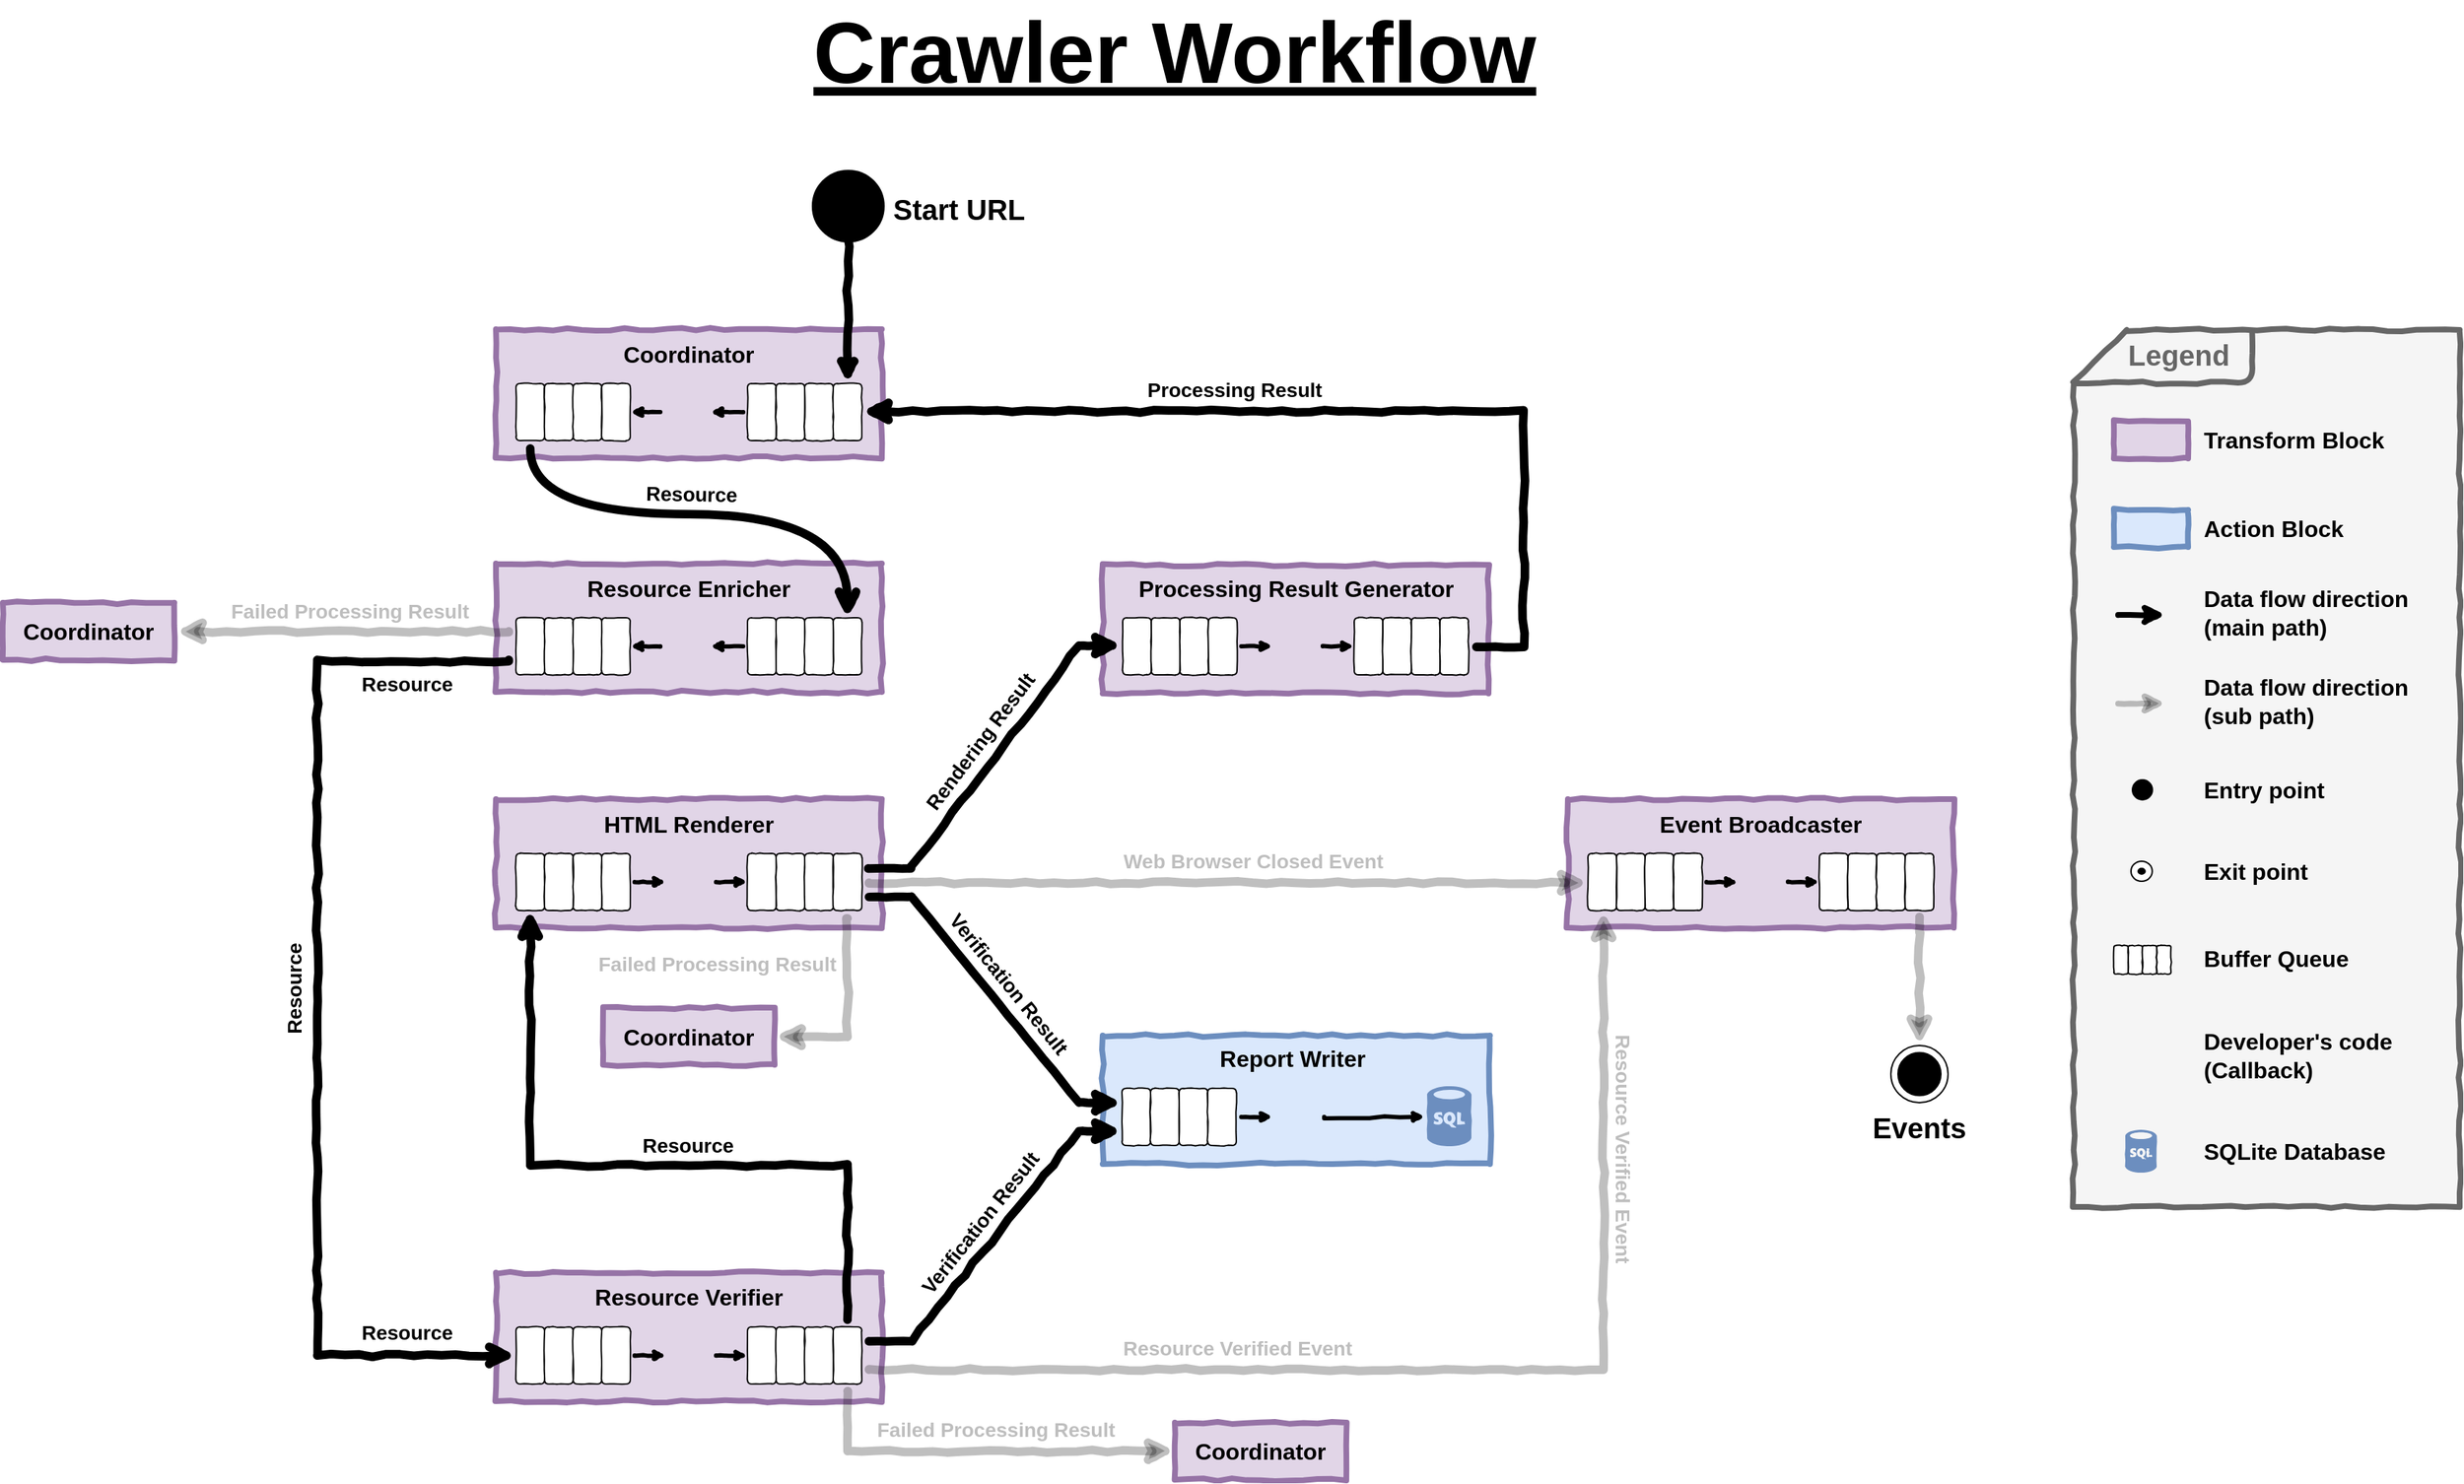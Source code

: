 <mxfile version="12.0.2" type="device" pages="1"><diagram id="Ns4UYknpDfZJ2mUvLiqE" name="Page-1"><mxGraphModel dx="1283" dy="501" grid="1" gridSize="10" guides="1" tooltips="1" connect="1" arrows="1" fold="1" page="1" pageScale="1" pageWidth="1100" pageHeight="850" math="0" shadow="0"><root><mxCell id="0"/><mxCell id="1" style="" parent="0"/><mxCell id="9avYgPtjMXy1Bh7RMNBt-29" value="" style="group" parent="1" vertex="1" connectable="0"><mxGeometry x="1049.5" y="428.5" width="270" height="90" as="geometry"/></mxCell><mxCell id="9avYgPtjMXy1Bh7RMNBt-30" value="" style="rounded=0;whiteSpace=wrap;html=1;comic=1;strokeWidth=4;fillColor=#e1d5e7;strokeColor=#9673a6;" parent="9avYgPtjMXy1Bh7RMNBt-29" vertex="1"><mxGeometry y="1" width="270" height="90" as="geometry"/></mxCell><mxCell id="9avYgPtjMXy1Bh7RMNBt-31" value="" style="shape=image;html=1;verticalAlign=middle;verticalLabelPosition=bottom;imageAspect=0;aspect=fixed;image=https://cdn3.iconfinder.com/data/icons/simple-files-1/128/Update-128.png;comic=1;strokeWidth=4;fontColor=#000000;rounded=0;strokeColor=#9673a6;fillColor=#e1d5e7;" parent="9avYgPtjMXy1Bh7RMNBt-29" vertex="1"><mxGeometry x="112.5" y="35.5" width="45" height="45" as="geometry"/></mxCell><mxCell id="9avYgPtjMXy1Bh7RMNBt-32" value="" style="group" parent="9avYgPtjMXy1Bh7RMNBt-29" vertex="1" connectable="0"><mxGeometry x="14" y="38" width="80" height="40" as="geometry"/></mxCell><mxCell id="9avYgPtjMXy1Bh7RMNBt-33" value="" style="rounded=1;whiteSpace=wrap;html=1;comic=1;strokeWidth=1;" parent="9avYgPtjMXy1Bh7RMNBt-32" vertex="1"><mxGeometry width="20" height="40" as="geometry"/></mxCell><mxCell id="9avYgPtjMXy1Bh7RMNBt-34" value="" style="rounded=1;whiteSpace=wrap;html=1;comic=1;strokeWidth=1;" parent="9avYgPtjMXy1Bh7RMNBt-32" vertex="1"><mxGeometry x="20" width="20" height="40" as="geometry"/></mxCell><mxCell id="9avYgPtjMXy1Bh7RMNBt-35" value="" style="rounded=1;whiteSpace=wrap;html=1;comic=1;strokeWidth=1;" parent="9avYgPtjMXy1Bh7RMNBt-32" vertex="1"><mxGeometry x="40" width="20" height="40" as="geometry"/></mxCell><mxCell id="9avYgPtjMXy1Bh7RMNBt-36" value="" style="rounded=1;whiteSpace=wrap;html=1;comic=1;strokeWidth=1;" parent="9avYgPtjMXy1Bh7RMNBt-32" vertex="1"><mxGeometry x="60" width="20" height="40" as="geometry"/></mxCell><mxCell id="9avYgPtjMXy1Bh7RMNBt-37" value="" style="group" parent="9avYgPtjMXy1Bh7RMNBt-29" vertex="1" connectable="0"><mxGeometry x="176" y="38" width="80" height="40" as="geometry"/></mxCell><mxCell id="9avYgPtjMXy1Bh7RMNBt-38" value="" style="rounded=1;whiteSpace=wrap;html=1;comic=1;strokeWidth=1;" parent="9avYgPtjMXy1Bh7RMNBt-37" vertex="1"><mxGeometry width="20" height="40" as="geometry"/></mxCell><mxCell id="9avYgPtjMXy1Bh7RMNBt-39" value="" style="rounded=1;whiteSpace=wrap;html=1;comic=1;strokeWidth=1;" parent="9avYgPtjMXy1Bh7RMNBt-37" vertex="1"><mxGeometry x="20" width="20" height="40" as="geometry"/></mxCell><mxCell id="9avYgPtjMXy1Bh7RMNBt-40" value="" style="rounded=1;whiteSpace=wrap;html=1;comic=1;strokeWidth=1;" parent="9avYgPtjMXy1Bh7RMNBt-37" vertex="1"><mxGeometry x="40" width="20" height="40" as="geometry"/></mxCell><mxCell id="9avYgPtjMXy1Bh7RMNBt-41" value="" style="rounded=1;whiteSpace=wrap;html=1;comic=1;strokeWidth=1;" parent="9avYgPtjMXy1Bh7RMNBt-37" vertex="1"><mxGeometry x="60" width="20" height="40" as="geometry"/></mxCell><mxCell id="9avYgPtjMXy1Bh7RMNBt-42" style="rounded=0;orthogonalLoop=1;jettySize=auto;html=1;fontColor=#000000;endArrow=classic;endFill=1;strokeWidth=3;startSize=6;endSize=2;entryX=0.167;entryY=0.5;entryDx=0;entryDy=0;entryPerimeter=0;comic=1;" parent="9avYgPtjMXy1Bh7RMNBt-29" edge="1"><mxGeometry relative="1" as="geometry"><mxPoint x="97" y="58" as="sourcePoint"/><mxPoint x="119" y="58" as="targetPoint"/></mxGeometry></mxCell><mxCell id="9avYgPtjMXy1Bh7RMNBt-43" value="Processing Result Generator" style="text;html=1;strokeColor=none;fillColor=none;align=center;verticalAlign=middle;whiteSpace=wrap;rounded=0;comic=1;fontColor=#000000;fontStyle=1;fontSize=16;" parent="9avYgPtjMXy1Bh7RMNBt-29" vertex="1"><mxGeometry x="20" y="7" width="230" height="20" as="geometry"/></mxCell><mxCell id="9avYgPtjMXy1Bh7RMNBt-44" style="rounded=0;orthogonalLoop=1;jettySize=auto;html=1;fontColor=#000000;endArrow=classic;endFill=1;strokeWidth=3;startSize=6;endSize=2;entryX=0.167;entryY=0.5;entryDx=0;entryDy=0;entryPerimeter=0;comic=1;" parent="9avYgPtjMXy1Bh7RMNBt-29" edge="1"><mxGeometry relative="1" as="geometry"><mxPoint x="154" y="58" as="sourcePoint"/><mxPoint x="176" y="58" as="targetPoint"/></mxGeometry></mxCell><mxCell id="9avYgPtjMXy1Bh7RMNBt-45" value="" style="group" parent="1" vertex="1" connectable="0"><mxGeometry x="625" y="593.5" width="270" height="90" as="geometry"/></mxCell><mxCell id="9avYgPtjMXy1Bh7RMNBt-46" value="" style="rounded=0;whiteSpace=wrap;html=1;comic=1;strokeWidth=4;fillColor=#e1d5e7;strokeColor=#9673a6;" parent="9avYgPtjMXy1Bh7RMNBt-45" vertex="1"><mxGeometry width="270" height="90" as="geometry"/></mxCell><mxCell id="9avYgPtjMXy1Bh7RMNBt-47" value="" style="shape=image;html=1;verticalAlign=middle;verticalLabelPosition=bottom;imageAspect=0;aspect=fixed;image=https://cdn3.iconfinder.com/data/icons/simple-files-1/128/Update-128.png;comic=1;strokeWidth=4;fontColor=#000000;rounded=0;strokeColor=#9673a6;fillColor=#e1d5e7;" parent="9avYgPtjMXy1Bh7RMNBt-45" vertex="1"><mxGeometry x="112.5" y="35.5" width="45" height="45" as="geometry"/></mxCell><mxCell id="9avYgPtjMXy1Bh7RMNBt-48" value="" style="group" parent="9avYgPtjMXy1Bh7RMNBt-45" vertex="1" connectable="0"><mxGeometry x="14" y="38" width="80" height="40" as="geometry"/></mxCell><mxCell id="9avYgPtjMXy1Bh7RMNBt-49" value="" style="rounded=1;whiteSpace=wrap;html=1;comic=1;strokeWidth=1;" parent="9avYgPtjMXy1Bh7RMNBt-48" vertex="1"><mxGeometry width="20" height="40" as="geometry"/></mxCell><mxCell id="9avYgPtjMXy1Bh7RMNBt-50" value="" style="rounded=1;whiteSpace=wrap;html=1;comic=1;strokeWidth=1;" parent="9avYgPtjMXy1Bh7RMNBt-48" vertex="1"><mxGeometry x="20" width="20" height="40" as="geometry"/></mxCell><mxCell id="9avYgPtjMXy1Bh7RMNBt-51" value="" style="rounded=1;whiteSpace=wrap;html=1;comic=1;strokeWidth=1;" parent="9avYgPtjMXy1Bh7RMNBt-48" vertex="1"><mxGeometry x="40" width="20" height="40" as="geometry"/></mxCell><mxCell id="9avYgPtjMXy1Bh7RMNBt-52" value="" style="rounded=1;whiteSpace=wrap;html=1;comic=1;strokeWidth=1;" parent="9avYgPtjMXy1Bh7RMNBt-48" vertex="1"><mxGeometry x="60" width="20" height="40" as="geometry"/></mxCell><mxCell id="9avYgPtjMXy1Bh7RMNBt-53" value="" style="group" parent="9avYgPtjMXy1Bh7RMNBt-45" vertex="1" connectable="0"><mxGeometry x="176" y="38" width="80" height="40" as="geometry"/></mxCell><mxCell id="9avYgPtjMXy1Bh7RMNBt-54" value="" style="rounded=1;whiteSpace=wrap;html=1;comic=1;strokeWidth=1;" parent="9avYgPtjMXy1Bh7RMNBt-53" vertex="1"><mxGeometry width="20" height="40" as="geometry"/></mxCell><mxCell id="9avYgPtjMXy1Bh7RMNBt-55" value="" style="rounded=1;whiteSpace=wrap;html=1;comic=1;strokeWidth=1;" parent="9avYgPtjMXy1Bh7RMNBt-53" vertex="1"><mxGeometry x="20" width="20" height="40" as="geometry"/></mxCell><mxCell id="9avYgPtjMXy1Bh7RMNBt-56" value="" style="rounded=1;whiteSpace=wrap;html=1;comic=1;strokeWidth=1;" parent="9avYgPtjMXy1Bh7RMNBt-53" vertex="1"><mxGeometry x="40" width="20" height="40" as="geometry"/></mxCell><mxCell id="9avYgPtjMXy1Bh7RMNBt-57" value="" style="rounded=1;whiteSpace=wrap;html=1;comic=1;strokeWidth=1;" parent="9avYgPtjMXy1Bh7RMNBt-53" vertex="1"><mxGeometry x="60" width="20" height="40" as="geometry"/></mxCell><mxCell id="9avYgPtjMXy1Bh7RMNBt-58" style="rounded=0;orthogonalLoop=1;jettySize=auto;html=1;fontColor=#000000;endArrow=classic;endFill=1;strokeWidth=3;startSize=6;endSize=2;entryX=0.167;entryY=0.5;entryDx=0;entryDy=0;entryPerimeter=0;comic=1;" parent="9avYgPtjMXy1Bh7RMNBt-45" edge="1"><mxGeometry relative="1" as="geometry"><mxPoint x="97" y="58" as="sourcePoint"/><mxPoint x="119" y="58" as="targetPoint"/></mxGeometry></mxCell><mxCell id="9avYgPtjMXy1Bh7RMNBt-59" value="HTML Renderer" style="text;html=1;strokeColor=none;fillColor=none;align=center;verticalAlign=middle;whiteSpace=wrap;rounded=0;comic=1;fontColor=#000000;fontStyle=1;fontSize=16;" parent="9avYgPtjMXy1Bh7RMNBt-45" vertex="1"><mxGeometry x="20" y="7" width="230" height="20" as="geometry"/></mxCell><mxCell id="9avYgPtjMXy1Bh7RMNBt-60" style="rounded=0;orthogonalLoop=1;jettySize=auto;html=1;fontColor=#000000;endArrow=classic;endFill=1;strokeWidth=3;startSize=6;endSize=2;entryX=0.167;entryY=0.5;entryDx=0;entryDy=0;entryPerimeter=0;comic=1;" parent="9avYgPtjMXy1Bh7RMNBt-45" edge="1"><mxGeometry relative="1" as="geometry"><mxPoint x="154" y="58" as="sourcePoint"/><mxPoint x="176" y="58" as="targetPoint"/></mxGeometry></mxCell><mxCell id="9avYgPtjMXy1Bh7RMNBt-97" value="" style="group" parent="1" vertex="1" connectable="0"><mxGeometry x="625" y="264.5" width="270" height="90" as="geometry"/></mxCell><mxCell id="9avYgPtjMXy1Bh7RMNBt-98" value="" style="rounded=0;whiteSpace=wrap;html=1;comic=1;strokeWidth=4;fillColor=#e1d5e7;strokeColor=#9673a6;" parent="9avYgPtjMXy1Bh7RMNBt-97" vertex="1"><mxGeometry width="270" height="90" as="geometry"/></mxCell><mxCell id="9avYgPtjMXy1Bh7RMNBt-99" value="" style="shape=image;html=1;verticalAlign=middle;verticalLabelPosition=bottom;imageAspect=0;aspect=fixed;image=https://cdn3.iconfinder.com/data/icons/simple-files-1/128/Update-128.png;comic=1;strokeWidth=4;fontColor=#000000;rounded=0;strokeColor=#9673a6;fillColor=#e1d5e7;" parent="9avYgPtjMXy1Bh7RMNBt-97" vertex="1"><mxGeometry x="112.5" y="35.5" width="45" height="45" as="geometry"/></mxCell><mxCell id="9avYgPtjMXy1Bh7RMNBt-100" value="" style="group" parent="9avYgPtjMXy1Bh7RMNBt-97" vertex="1" connectable="0"><mxGeometry x="14" y="38" width="80" height="40" as="geometry"/></mxCell><mxCell id="9avYgPtjMXy1Bh7RMNBt-101" value="" style="rounded=1;whiteSpace=wrap;html=1;comic=1;strokeWidth=1;" parent="9avYgPtjMXy1Bh7RMNBt-100" vertex="1"><mxGeometry width="20" height="40" as="geometry"/></mxCell><mxCell id="9avYgPtjMXy1Bh7RMNBt-102" value="" style="rounded=1;whiteSpace=wrap;html=1;comic=1;strokeWidth=1;" parent="9avYgPtjMXy1Bh7RMNBt-100" vertex="1"><mxGeometry x="20" width="20" height="40" as="geometry"/></mxCell><mxCell id="9avYgPtjMXy1Bh7RMNBt-103" value="" style="rounded=1;whiteSpace=wrap;html=1;comic=1;strokeWidth=1;" parent="9avYgPtjMXy1Bh7RMNBt-100" vertex="1"><mxGeometry x="40" width="20" height="40" as="geometry"/></mxCell><mxCell id="9avYgPtjMXy1Bh7RMNBt-104" value="" style="rounded=1;whiteSpace=wrap;html=1;comic=1;strokeWidth=1;" parent="9avYgPtjMXy1Bh7RMNBt-100" vertex="1"><mxGeometry x="60" width="20" height="40" as="geometry"/></mxCell><mxCell id="9avYgPtjMXy1Bh7RMNBt-105" value="" style="group" parent="9avYgPtjMXy1Bh7RMNBt-97" vertex="1" connectable="0"><mxGeometry x="176" y="38" width="80" height="40" as="geometry"/></mxCell><mxCell id="9avYgPtjMXy1Bh7RMNBt-106" value="" style="rounded=1;whiteSpace=wrap;html=1;comic=1;strokeWidth=1;" parent="9avYgPtjMXy1Bh7RMNBt-105" vertex="1"><mxGeometry width="20" height="40" as="geometry"/></mxCell><mxCell id="9avYgPtjMXy1Bh7RMNBt-107" value="" style="rounded=1;whiteSpace=wrap;html=1;comic=1;strokeWidth=1;" parent="9avYgPtjMXy1Bh7RMNBt-105" vertex="1"><mxGeometry x="20" width="20" height="40" as="geometry"/></mxCell><mxCell id="9avYgPtjMXy1Bh7RMNBt-108" value="" style="rounded=1;whiteSpace=wrap;html=1;comic=1;strokeWidth=1;" parent="9avYgPtjMXy1Bh7RMNBt-105" vertex="1"><mxGeometry x="40" width="20" height="40" as="geometry"/></mxCell><mxCell id="9avYgPtjMXy1Bh7RMNBt-109" value="" style="rounded=1;whiteSpace=wrap;html=1;comic=1;strokeWidth=1;" parent="9avYgPtjMXy1Bh7RMNBt-105" vertex="1"><mxGeometry x="60" width="20" height="40" as="geometry"/></mxCell><mxCell id="9avYgPtjMXy1Bh7RMNBt-110" style="rounded=0;orthogonalLoop=1;jettySize=auto;html=1;fontColor=#000000;endArrow=classic;endFill=1;strokeWidth=3;startSize=6;endSize=2;entryX=0.167;entryY=0.5;entryDx=0;entryDy=0;entryPerimeter=0;comic=1;" parent="9avYgPtjMXy1Bh7RMNBt-97" edge="1"><mxGeometry relative="1" as="geometry"><mxPoint x="115" y="58" as="sourcePoint"/><mxPoint x="94" y="58" as="targetPoint"/></mxGeometry></mxCell><mxCell id="9avYgPtjMXy1Bh7RMNBt-111" value="Coordinator" style="text;html=1;strokeColor=none;fillColor=none;align=center;verticalAlign=middle;whiteSpace=wrap;rounded=0;comic=1;fontColor=#000000;fontStyle=1;fontSize=16;" parent="9avYgPtjMXy1Bh7RMNBt-97" vertex="1"><mxGeometry x="20" y="7" width="230" height="20" as="geometry"/></mxCell><mxCell id="9avYgPtjMXy1Bh7RMNBt-112" style="rounded=0;orthogonalLoop=1;jettySize=auto;html=1;fontColor=#000000;endArrow=classic;endFill=1;strokeWidth=3;startSize=6;endSize=2;entryX=0.167;entryY=0.5;entryDx=0;entryDy=0;entryPerimeter=0;comic=1;" parent="9avYgPtjMXy1Bh7RMNBt-97" edge="1"><mxGeometry relative="1" as="geometry"><mxPoint x="173" y="58" as="sourcePoint"/><mxPoint x="150" y="58" as="targetPoint"/></mxGeometry></mxCell><mxCell id="9avYgPtjMXy1Bh7RMNBt-94" style="edgeStyle=orthogonalEdgeStyle;rounded=0;comic=1;orthogonalLoop=1;jettySize=auto;html=1;startSize=6;endArrow=classic;endFill=1;endSize=6;strokeWidth=6;fontSize=16;fontColor=#000000;" parent="1" edge="1"><mxGeometry relative="1" as="geometry"><mxPoint x="1311" y="487" as="sourcePoint"/><mxPoint x="881" y="322" as="targetPoint"/><Array as="points"><mxPoint x="1311" y="487"/><mxPoint x="1344" y="487"/><mxPoint x="1344" y="322"/></Array></mxGeometry></mxCell><mxCell id="9avYgPtjMXy1Bh7RMNBt-63" style="edgeStyle=none;rounded=0;orthogonalLoop=1;jettySize=auto;html=1;startSize=6;endArrow=classic;endFill=1;endSize=3;strokeWidth=6;fontSize=16;fontColor=#000000;comic=1;entryX=0.5;entryY=0;entryDx=0;entryDy=0;" parent="1" target="9avYgPtjMXy1Bh7RMNBt-109" edge="1"><mxGeometry relative="1" as="geometry"><mxPoint x="828.5" y="344.5" as="targetPoint"/><mxPoint x="871.423" y="165.333" as="sourcePoint"/></mxGeometry></mxCell><mxCell id="n-enPzPlbxBkpRWNe7Hg-3" value="Crawler Workflow" style="text;html=1;strokeColor=none;fillColor=none;align=center;verticalAlign=middle;whiteSpace=wrap;rounded=0;fontSize=60;fontStyle=5;" parent="1" vertex="1"><mxGeometry x="585" y="40.5" width="1030" height="60" as="geometry"/></mxCell><mxCell id="9WLK_AZhSdctMQfgkLTK-63" value="" style="group" parent="1" vertex="1" connectable="0"><mxGeometry x="1375" y="593.5" width="270" height="90" as="geometry"/></mxCell><mxCell id="9WLK_AZhSdctMQfgkLTK-64" value="" style="rounded=0;whiteSpace=wrap;html=1;comic=1;strokeWidth=4;fillColor=#e1d5e7;strokeColor=#9673a6;" parent="9WLK_AZhSdctMQfgkLTK-63" vertex="1"><mxGeometry width="270" height="90" as="geometry"/></mxCell><mxCell id="9WLK_AZhSdctMQfgkLTK-65" value="" style="shape=image;html=1;verticalAlign=middle;verticalLabelPosition=bottom;imageAspect=0;aspect=fixed;image=https://cdn3.iconfinder.com/data/icons/simple-files-1/128/Update-128.png;comic=1;strokeWidth=4;fontColor=#000000;rounded=0;strokeColor=#9673a6;fillColor=#e1d5e7;" parent="9WLK_AZhSdctMQfgkLTK-63" vertex="1"><mxGeometry x="112.5" y="35.5" width="45" height="45" as="geometry"/></mxCell><mxCell id="9WLK_AZhSdctMQfgkLTK-66" value="" style="group" parent="9WLK_AZhSdctMQfgkLTK-63" vertex="1" connectable="0"><mxGeometry x="14" y="38" width="80" height="40" as="geometry"/></mxCell><mxCell id="9WLK_AZhSdctMQfgkLTK-67" value="" style="rounded=1;whiteSpace=wrap;html=1;comic=1;strokeWidth=1;" parent="9WLK_AZhSdctMQfgkLTK-66" vertex="1"><mxGeometry width="20" height="40" as="geometry"/></mxCell><mxCell id="9WLK_AZhSdctMQfgkLTK-68" value="" style="rounded=1;whiteSpace=wrap;html=1;comic=1;strokeWidth=1;" parent="9WLK_AZhSdctMQfgkLTK-66" vertex="1"><mxGeometry x="20" width="20" height="40" as="geometry"/></mxCell><mxCell id="9WLK_AZhSdctMQfgkLTK-69" value="" style="rounded=1;whiteSpace=wrap;html=1;comic=1;strokeWidth=1;" parent="9WLK_AZhSdctMQfgkLTK-66" vertex="1"><mxGeometry x="40" width="20" height="40" as="geometry"/></mxCell><mxCell id="9WLK_AZhSdctMQfgkLTK-70" value="" style="rounded=1;whiteSpace=wrap;html=1;comic=1;strokeWidth=1;" parent="9WLK_AZhSdctMQfgkLTK-66" vertex="1"><mxGeometry x="60" width="20" height="40" as="geometry"/></mxCell><mxCell id="9WLK_AZhSdctMQfgkLTK-71" value="" style="group" parent="9WLK_AZhSdctMQfgkLTK-63" vertex="1" connectable="0"><mxGeometry x="176" y="38" width="80" height="40" as="geometry"/></mxCell><mxCell id="9WLK_AZhSdctMQfgkLTK-72" value="" style="rounded=1;whiteSpace=wrap;html=1;comic=1;strokeWidth=1;" parent="9WLK_AZhSdctMQfgkLTK-71" vertex="1"><mxGeometry width="20" height="40" as="geometry"/></mxCell><mxCell id="9WLK_AZhSdctMQfgkLTK-73" value="" style="rounded=1;whiteSpace=wrap;html=1;comic=1;strokeWidth=1;" parent="9WLK_AZhSdctMQfgkLTK-71" vertex="1"><mxGeometry x="20" width="20" height="40" as="geometry"/></mxCell><mxCell id="9WLK_AZhSdctMQfgkLTK-74" value="" style="rounded=1;whiteSpace=wrap;html=1;comic=1;strokeWidth=1;" parent="9WLK_AZhSdctMQfgkLTK-71" vertex="1"><mxGeometry x="40" width="20" height="40" as="geometry"/></mxCell><mxCell id="9WLK_AZhSdctMQfgkLTK-75" value="" style="rounded=1;whiteSpace=wrap;html=1;comic=1;strokeWidth=1;" parent="9WLK_AZhSdctMQfgkLTK-71" vertex="1"><mxGeometry x="60" width="20" height="40" as="geometry"/></mxCell><mxCell id="9WLK_AZhSdctMQfgkLTK-76" style="rounded=0;orthogonalLoop=1;jettySize=auto;html=1;fontColor=#000000;endArrow=classic;endFill=1;strokeWidth=3;startSize=6;endSize=2;entryX=0.167;entryY=0.5;entryDx=0;entryDy=0;entryPerimeter=0;comic=1;" parent="9WLK_AZhSdctMQfgkLTK-63" edge="1"><mxGeometry relative="1" as="geometry"><mxPoint x="97" y="58" as="sourcePoint"/><mxPoint x="119" y="58" as="targetPoint"/></mxGeometry></mxCell><mxCell id="9WLK_AZhSdctMQfgkLTK-77" value="Event Broadcaster" style="text;html=1;strokeColor=none;fillColor=none;align=center;verticalAlign=middle;whiteSpace=wrap;rounded=0;comic=1;fontColor=#000000;fontStyle=1;fontSize=16;" parent="9WLK_AZhSdctMQfgkLTK-63" vertex="1"><mxGeometry x="20" y="7" width="230" height="20" as="geometry"/></mxCell><mxCell id="9WLK_AZhSdctMQfgkLTK-78" style="rounded=0;orthogonalLoop=1;jettySize=auto;html=1;fontColor=#000000;endArrow=classic;endFill=1;strokeWidth=3;startSize=6;endSize=2;entryX=0.167;entryY=0.5;entryDx=0;entryDy=0;entryPerimeter=0;comic=1;" parent="9WLK_AZhSdctMQfgkLTK-63" edge="1"><mxGeometry relative="1" as="geometry"><mxPoint x="154" y="58" as="sourcePoint"/><mxPoint x="176" y="58" as="targetPoint"/></mxGeometry></mxCell><mxCell id="9WLK_AZhSdctMQfgkLTK-61" style="rounded=0;orthogonalLoop=1;jettySize=auto;html=1;fontColor=#000000;endArrow=classic;endFill=1;strokeWidth=6;startSize=6;endSize=6;comic=1;fontSize=16;exitX=1;exitY=0.5;exitDx=0;exitDy=0;opacity=25;" parent="1" edge="1"><mxGeometry relative="1" as="geometry"><mxPoint x="886" y="652" as="sourcePoint"/><mxPoint x="1389" y="652" as="targetPoint"/></mxGeometry></mxCell><mxCell id="9WLK_AZhSdctMQfgkLTK-80" style="rounded=0;orthogonalLoop=1;jettySize=auto;html=1;fontColor=#000000;endArrow=classic;endFill=1;strokeWidth=6;startSize=6;endSize=6;comic=1;fontSize=16;exitX=1;exitY=0.5;exitDx=0;exitDy=0;edgeStyle=entityRelationEdgeStyle;entryX=0;entryY=0.5;entryDx=0;entryDy=0;" parent="1" edge="1"><mxGeometry relative="1" as="geometry"><mxPoint x="885.5" y="642" as="sourcePoint"/><mxPoint x="1063" y="486" as="targetPoint"/></mxGeometry></mxCell><mxCell id="9WLK_AZhSdctMQfgkLTK-82" value="" style="group;flipH=1;flipV=1;" parent="1" vertex="1" connectable="0"><mxGeometry x="1049.5" y="759" width="271" height="90" as="geometry"/></mxCell><mxCell id="9WLK_AZhSdctMQfgkLTK-83" value="" style="rounded=0;whiteSpace=wrap;html=1;comic=1;strokeWidth=4;fillColor=#dae8fc;strokeColor=#6c8ebf;" parent="9WLK_AZhSdctMQfgkLTK-82" vertex="1"><mxGeometry width="271" height="90" as="geometry"/></mxCell><mxCell id="9WLK_AZhSdctMQfgkLTK-84" value="" style="shape=image;html=1;verticalAlign=middle;verticalLabelPosition=bottom;imageAspect=0;aspect=fixed;image=https://cdn3.iconfinder.com/data/icons/simple-files-1/128/Update-128.png;comic=1;strokeWidth=4;fontColor=#000000;rounded=0;strokeColor=#9673a6;fillColor=#e1d5e7;" parent="9WLK_AZhSdctMQfgkLTK-82" vertex="1"><mxGeometry x="113" y="34.5" width="45" height="45" as="geometry"/></mxCell><mxCell id="9WLK_AZhSdctMQfgkLTK-90" value="Report Writer" style="text;html=1;strokeColor=none;fillColor=none;align=center;verticalAlign=middle;whiteSpace=wrap;rounded=0;comic=1;fontColor=#000000;fontStyle=1;fontSize=16;" parent="9WLK_AZhSdctMQfgkLTK-82" vertex="1"><mxGeometry x="9" y="6" width="247" height="20" as="geometry"/></mxCell><mxCell id="9WLK_AZhSdctMQfgkLTK-91" style="rounded=0;orthogonalLoop=1;jettySize=auto;html=1;fontColor=#000000;endArrow=classic;endFill=1;strokeWidth=3;startSize=6;endSize=2;entryX=0.167;entryY=0.5;entryDx=0;entryDy=0;entryPerimeter=0;comic=1;" parent="9WLK_AZhSdctMQfgkLTK-82" edge="1"><mxGeometry relative="1" as="geometry"><mxPoint x="97" y="57" as="sourcePoint"/><mxPoint x="119" y="57" as="targetPoint"/></mxGeometry></mxCell><mxCell id="9WLK_AZhSdctMQfgkLTK-93" style="rounded=0;orthogonalLoop=1;jettySize=auto;html=1;fontColor=#000000;endArrow=classic;endFill=1;strokeWidth=3;startSize=6;endSize=2;entryX=0.167;entryY=0.5;entryDx=0;entryDy=0;entryPerimeter=0;comic=1;" parent="9WLK_AZhSdctMQfgkLTK-82" edge="1"><mxGeometry relative="1" as="geometry"><mxPoint x="155" y="57" as="sourcePoint"/><mxPoint x="225.5" y="57" as="targetPoint"/></mxGeometry></mxCell><mxCell id="9WLK_AZhSdctMQfgkLTK-85" value="" style="group" parent="9WLK_AZhSdctMQfgkLTK-82" vertex="1" connectable="0"><mxGeometry x="13.5" y="37" width="80" height="40" as="geometry"/></mxCell><mxCell id="9WLK_AZhSdctMQfgkLTK-86" value="" style="rounded=1;whiteSpace=wrap;html=1;comic=1;strokeWidth=1;" parent="9WLK_AZhSdctMQfgkLTK-85" vertex="1"><mxGeometry width="20" height="40" as="geometry"/></mxCell><mxCell id="9WLK_AZhSdctMQfgkLTK-87" value="" style="rounded=1;whiteSpace=wrap;html=1;comic=1;strokeWidth=1;" parent="9WLK_AZhSdctMQfgkLTK-85" vertex="1"><mxGeometry x="20" width="20" height="40" as="geometry"/></mxCell><mxCell id="9WLK_AZhSdctMQfgkLTK-88" value="" style="rounded=1;whiteSpace=wrap;html=1;comic=1;strokeWidth=1;" parent="9WLK_AZhSdctMQfgkLTK-85" vertex="1"><mxGeometry x="40" width="20" height="40" as="geometry"/></mxCell><mxCell id="9WLK_AZhSdctMQfgkLTK-89" value="" style="rounded=1;whiteSpace=wrap;html=1;comic=1;strokeWidth=1;" parent="9WLK_AZhSdctMQfgkLTK-85" vertex="1"><mxGeometry x="60" width="20" height="40" as="geometry"/></mxCell><mxCell id="9WLK_AZhSdctMQfgkLTK-92" value="" style="verticalLabelPosition=bottom;html=1;verticalAlign=top;align=center;strokeColor=none;fillColor=#6C8EBF;shape=mxgraph.azure.sql_database;comic=1;fontSize=16;fontColor=#000000;gradientColor=none;" parent="9WLK_AZhSdctMQfgkLTK-82" vertex="1"><mxGeometry x="227" y="35.5" width="31" height="42" as="geometry"/></mxCell><mxCell id="9WLK_AZhSdctMQfgkLTK-27" style="rounded=0;orthogonalLoop=1;jettySize=auto;html=1;exitX=0.959;exitY=0.772;exitDx=0;exitDy=0;fontSize=16;strokeWidth=6;endFill=1;endSize=6;startSize=6;comic=1;entryX=0.028;entryY=0.633;entryDx=0;entryDy=0;entryPerimeter=0;exitPerimeter=0;edgeStyle=entityRelationEdgeStyle;shadow=0;" parent="1" edge="1"><mxGeometry relative="1" as="geometry"><mxPoint x="886" y="662" as="sourcePoint"/><mxPoint x="1063" y="806" as="targetPoint"/></mxGeometry></mxCell><mxCell id="9WLK_AZhSdctMQfgkLTK-119" value="" style="group" parent="1" vertex="1" connectable="0"><mxGeometry x="846.5" y="153.333" width="156" height="50" as="geometry"/></mxCell><mxCell id="9avYgPtjMXy1Bh7RMNBt-62" value="" style="shape=ellipse;html=1;fillColor=#000000;fontSize=18;fontColor=#ffffff;comic=1;strokeWidth=1;" parent="9WLK_AZhSdctMQfgkLTK-119" vertex="1"><mxGeometry width="50" height="50" as="geometry"/></mxCell><mxCell id="n-enPzPlbxBkpRWNe7Hg-4" value="&lt;b style=&quot;font-size: 20px;&quot;&gt;Start URL&lt;/b&gt;" style="text;html=1;strokeColor=none;fillColor=none;align=left;verticalAlign=middle;whiteSpace=wrap;rounded=0;fontSize=20;" parent="9WLK_AZhSdctMQfgkLTK-119" vertex="1"><mxGeometry x="54" y="16.667" width="102" height="20" as="geometry"/></mxCell><mxCell id="9WLK_AZhSdctMQfgkLTK-123" value="" style="group" parent="1" vertex="1" connectable="0"><mxGeometry x="625" y="925" width="270" height="90" as="geometry"/></mxCell><mxCell id="9WLK_AZhSdctMQfgkLTK-124" value="" style="rounded=0;whiteSpace=wrap;html=1;comic=1;strokeWidth=4;fillColor=#e1d5e7;strokeColor=#9673a6;" parent="9WLK_AZhSdctMQfgkLTK-123" vertex="1"><mxGeometry width="270" height="90" as="geometry"/></mxCell><mxCell id="9WLK_AZhSdctMQfgkLTK-125" value="" style="shape=image;html=1;verticalAlign=middle;verticalLabelPosition=bottom;imageAspect=0;aspect=fixed;image=https://cdn3.iconfinder.com/data/icons/simple-files-1/128/Update-128.png;comic=1;strokeWidth=4;fontColor=#000000;rounded=0;strokeColor=#9673a6;fillColor=#e1d5e7;" parent="9WLK_AZhSdctMQfgkLTK-123" vertex="1"><mxGeometry x="112.5" y="35.5" width="45" height="45" as="geometry"/></mxCell><mxCell id="9WLK_AZhSdctMQfgkLTK-126" value="" style="group" parent="9WLK_AZhSdctMQfgkLTK-123" vertex="1" connectable="0"><mxGeometry x="14" y="38" width="80" height="40" as="geometry"/></mxCell><mxCell id="9WLK_AZhSdctMQfgkLTK-127" value="" style="rounded=1;whiteSpace=wrap;html=1;comic=1;strokeWidth=1;" parent="9WLK_AZhSdctMQfgkLTK-126" vertex="1"><mxGeometry width="20" height="40" as="geometry"/></mxCell><mxCell id="9WLK_AZhSdctMQfgkLTK-128" value="" style="rounded=1;whiteSpace=wrap;html=1;comic=1;strokeWidth=1;" parent="9WLK_AZhSdctMQfgkLTK-126" vertex="1"><mxGeometry x="20" width="20" height="40" as="geometry"/></mxCell><mxCell id="9WLK_AZhSdctMQfgkLTK-129" value="" style="rounded=1;whiteSpace=wrap;html=1;comic=1;strokeWidth=1;" parent="9WLK_AZhSdctMQfgkLTK-126" vertex="1"><mxGeometry x="40" width="20" height="40" as="geometry"/></mxCell><mxCell id="9WLK_AZhSdctMQfgkLTK-130" value="" style="rounded=1;whiteSpace=wrap;html=1;comic=1;strokeWidth=1;" parent="9WLK_AZhSdctMQfgkLTK-126" vertex="1"><mxGeometry x="60" width="20" height="40" as="geometry"/></mxCell><mxCell id="9WLK_AZhSdctMQfgkLTK-131" value="" style="group" parent="9WLK_AZhSdctMQfgkLTK-123" vertex="1" connectable="0"><mxGeometry x="176" y="38" width="80" height="40" as="geometry"/></mxCell><mxCell id="9WLK_AZhSdctMQfgkLTK-132" value="" style="rounded=1;whiteSpace=wrap;html=1;comic=1;strokeWidth=1;" parent="9WLK_AZhSdctMQfgkLTK-131" vertex="1"><mxGeometry width="20" height="40" as="geometry"/></mxCell><mxCell id="9WLK_AZhSdctMQfgkLTK-133" value="" style="rounded=1;whiteSpace=wrap;html=1;comic=1;strokeWidth=1;" parent="9WLK_AZhSdctMQfgkLTK-131" vertex="1"><mxGeometry x="20" width="20" height="40" as="geometry"/></mxCell><mxCell id="9WLK_AZhSdctMQfgkLTK-134" value="" style="rounded=1;whiteSpace=wrap;html=1;comic=1;strokeWidth=1;" parent="9WLK_AZhSdctMQfgkLTK-131" vertex="1"><mxGeometry x="40" width="20" height="40" as="geometry"/></mxCell><mxCell id="9WLK_AZhSdctMQfgkLTK-135" value="" style="rounded=1;whiteSpace=wrap;html=1;comic=1;strokeWidth=1;" parent="9WLK_AZhSdctMQfgkLTK-131" vertex="1"><mxGeometry x="60" width="20" height="40" as="geometry"/></mxCell><mxCell id="9WLK_AZhSdctMQfgkLTK-136" style="rounded=0;orthogonalLoop=1;jettySize=auto;html=1;fontColor=#000000;endArrow=classic;endFill=1;strokeWidth=3;startSize=6;endSize=2;entryX=0.167;entryY=0.5;entryDx=0;entryDy=0;entryPerimeter=0;comic=1;" parent="9WLK_AZhSdctMQfgkLTK-123" edge="1"><mxGeometry relative="1" as="geometry"><mxPoint x="97" y="58" as="sourcePoint"/><mxPoint x="119" y="58" as="targetPoint"/></mxGeometry></mxCell><mxCell id="9WLK_AZhSdctMQfgkLTK-137" value="Resource Verifier" style="text;html=1;strokeColor=none;fillColor=none;align=center;verticalAlign=middle;whiteSpace=wrap;rounded=0;comic=1;fontColor=#000000;fontStyle=1;fontSize=16;" parent="9WLK_AZhSdctMQfgkLTK-123" vertex="1"><mxGeometry x="20" y="7" width="230" height="20" as="geometry"/></mxCell><mxCell id="9WLK_AZhSdctMQfgkLTK-138" style="rounded=0;orthogonalLoop=1;jettySize=auto;html=1;fontColor=#000000;endArrow=classic;endFill=1;strokeWidth=3;startSize=6;endSize=2;entryX=0.167;entryY=0.5;entryDx=0;entryDy=0;entryPerimeter=0;comic=1;" parent="9WLK_AZhSdctMQfgkLTK-123" edge="1"><mxGeometry relative="1" as="geometry"><mxPoint x="154" y="58" as="sourcePoint"/><mxPoint x="176" y="58" as="targetPoint"/></mxGeometry></mxCell><mxCell id="9WLK_AZhSdctMQfgkLTK-140" style="rounded=0;comic=1;orthogonalLoop=1;jettySize=auto;html=1;exitX=1;exitY=0.25;exitDx=0;exitDy=0;entryX=0;entryY=0.5;entryDx=0;entryDy=0;fontSize=16;strokeWidth=6;endFill=1;endSize=6;startSize=6;edgeStyle=entityRelationEdgeStyle;fillColor=#f5f5f5;strokeColor=#000000;" parent="1" edge="1"><mxGeometry relative="1" as="geometry"><mxPoint x="886" y="973" as="sourcePoint"/><mxPoint x="1063" y="826" as="targetPoint"/></mxGeometry></mxCell><mxCell id="9WLK_AZhSdctMQfgkLTK-142" style="edgeStyle=orthogonalEdgeStyle;rounded=0;comic=1;orthogonalLoop=1;jettySize=auto;html=1;entryX=0.5;entryY=1;entryDx=0;entryDy=0;fontSize=16;strokeWidth=6;endFill=1;endSize=6;startSize=6;exitX=1;exitY=0.75;exitDx=0;exitDy=0;fillColor=#f5f5f5;strokeColor=#000000;opacity=25;" parent="1" edge="1"><mxGeometry relative="1" as="geometry"><mxPoint x="886" y="993" as="sourcePoint"/><mxPoint x="1400" y="672" as="targetPoint"/><Array as="points"><mxPoint x="1400" y="993"/></Array></mxGeometry></mxCell><mxCell id="9WLK_AZhSdctMQfgkLTK-139" style="rounded=0;comic=1;orthogonalLoop=1;jettySize=auto;html=1;fontSize=16;strokeWidth=6;endFill=1;endSize=6;startSize=6;exitX=0.5;exitY=0;exitDx=0;exitDy=0;edgeStyle=elbowEdgeStyle;elbow=vertical;" parent="1" edge="1"><mxGeometry relative="1" as="geometry"><mxPoint x="871" y="958" as="sourcePoint"/><mxPoint x="649" y="671" as="targetPoint"/><Array as="points"><mxPoint x="760" y="850"/></Array></mxGeometry></mxCell><mxCell id="9WLK_AZhSdctMQfgkLTK-147" style="edgeStyle=orthogonalEdgeStyle;rounded=0;comic=1;orthogonalLoop=1;jettySize=auto;html=1;exitX=0.5;exitY=1;exitDx=0;exitDy=0;entryX=0.5;entryY=0;entryDx=0;entryDy=0;entryPerimeter=0;fontSize=16;strokeWidth=6;endFill=1;endSize=6;startSize=6;opacity=25;" parent="1" edge="1"><mxGeometry relative="1" as="geometry"><mxPoint x="1621" y="676" as="sourcePoint"/><mxPoint x="1621" y="766" as="targetPoint"/><Array as="points"><mxPoint x="1621" y="687"/><mxPoint x="1621" y="687"/></Array></mxGeometry></mxCell><mxCell id="DL2cKMyAeLodCDFLgBui-2" value="" style="group" parent="1" vertex="1" connectable="0"><mxGeometry x="1570" y="766" width="102" height="67" as="geometry"/></mxCell><mxCell id="9WLK_AZhSdctMQfgkLTK-146" value="" style="shape=mxgraph.sysml.actFinal;html=1;verticalLabelPosition=bottom;labelBackgroundColor=#ffffff;verticalAlign=top;align=center;" parent="DL2cKMyAeLodCDFLgBui-2" vertex="1"><mxGeometry x="31" width="40" height="40" as="geometry"/></mxCell><mxCell id="DL2cKMyAeLodCDFLgBui-1" value="&lt;b style=&quot;font-size: 20px&quot;&gt;Events&lt;/b&gt;" style="text;html=1;strokeColor=none;fillColor=none;align=center;verticalAlign=middle;whiteSpace=wrap;rounded=0;fontSize=20;" parent="DL2cKMyAeLodCDFLgBui-2" vertex="1"><mxGeometry y="47" width="102" height="20" as="geometry"/></mxCell><mxCell id="aYwrvzxjBqIcf1MNTJXH-1" value="Web Browser Closed Event" style="text;html=1;strokeColor=none;fillColor=none;align=center;verticalAlign=middle;whiteSpace=wrap;rounded=0;comic=1;fontColor=#000000;fontStyle=1;fontSize=14;textOpacity=25;" parent="1" vertex="1"><mxGeometry x="1061" y="627" width="188" height="20" as="geometry"/></mxCell><mxCell id="aYwrvzxjBqIcf1MNTJXH-2" value="Resource Verified Event" style="text;html=1;strokeColor=none;fillColor=none;align=center;verticalAlign=middle;whiteSpace=wrap;rounded=0;comic=1;fontColor=#000000;fontStyle=1;fontSize=14;textOpacity=25;" parent="1" vertex="1"><mxGeometry x="1049.5" y="968" width="188" height="20" as="geometry"/></mxCell><mxCell id="aYwrvzxjBqIcf1MNTJXH-3" value="Resource Verified Event" style="text;html=1;strokeColor=none;fillColor=none;align=center;verticalAlign=middle;whiteSpace=wrap;rounded=0;comic=1;fontColor=#000000;fontStyle=1;fontSize=14;textOpacity=25;rotation=90;" parent="1" vertex="1"><mxGeometry x="1320" y="828.5" width="188" height="20" as="geometry"/></mxCell><mxCell id="aYwrvzxjBqIcf1MNTJXH-4" value="Verification Result" style="text;html=1;strokeColor=none;fillColor=none;align=center;verticalAlign=middle;whiteSpace=wrap;rounded=0;comic=1;fontColor=#000000;fontStyle=1;fontSize=14;rotation=308.5;" parent="1" vertex="1"><mxGeometry x="893" y="880" width="142" height="20" as="geometry"/></mxCell><mxCell id="aYwrvzxjBqIcf1MNTJXH-5" value="Verification Result" style="text;html=1;strokeColor=none;fillColor=none;align=center;verticalAlign=middle;whiteSpace=wrap;rounded=0;comic=1;fontColor=#000000;fontStyle=1;fontSize=14;rotation=51;" parent="1" vertex="1"><mxGeometry x="913" y="713" width="142" height="20" as="geometry"/></mxCell><mxCell id="aYwrvzxjBqIcf1MNTJXH-7" value="Processing Result" style="text;html=1;strokeColor=none;fillColor=none;align=center;verticalAlign=middle;whiteSpace=wrap;rounded=0;comic=1;fontColor=#000000;fontStyle=1;fontSize=14;" parent="1" vertex="1"><mxGeometry x="1034" y="297" width="216" height="20" as="geometry"/></mxCell><mxCell id="aYwrvzxjBqIcf1MNTJXH-8" value="Rendering Result" style="text;html=1;strokeColor=none;fillColor=none;align=center;verticalAlign=middle;whiteSpace=wrap;rounded=0;comic=1;fontColor=#000000;fontStyle=1;fontSize=14;rotation=307;" parent="1" vertex="1"><mxGeometry x="893" y="543" width="142" height="20" as="geometry"/></mxCell><mxCell id="aYwrvzxjBqIcf1MNTJXH-13" value="Resource" style="text;html=1;strokeColor=none;fillColor=none;align=center;verticalAlign=middle;whiteSpace=wrap;rounded=0;comic=1;fontColor=#000000;fontStyle=1;fontSize=14;rotation=0;" parent="1" vertex="1"><mxGeometry x="715" y="825.5" width="89" height="20" as="geometry"/></mxCell><mxCell id="aYwrvzxjBqIcf1MNTJXH-15" value="Resource" style="text;html=1;strokeColor=none;fillColor=none;align=center;verticalAlign=middle;whiteSpace=wrap;rounded=0;comic=1;fontColor=#000000;fontStyle=1;fontSize=14;rotation=1;" parent="1" vertex="1"><mxGeometry x="715" y="370" width="94" height="20" as="geometry"/></mxCell><mxCell id="aYwrvzxjBqIcf1MNTJXH-16" value="Resource" style="text;html=1;strokeColor=none;fillColor=none;align=center;verticalAlign=middle;whiteSpace=wrap;rounded=0;comic=1;fontColor=#000000;fontStyle=1;fontSize=14;" parent="1" vertex="1"><mxGeometry x="516" y="957" width="94" height="20" as="geometry"/></mxCell><mxCell id="aYwrvzxjBqIcf1MNTJXH-17" value="Resource" style="text;html=1;strokeColor=none;fillColor=none;align=center;verticalAlign=middle;whiteSpace=wrap;rounded=0;comic=1;fontColor=#000000;fontStyle=1;fontSize=14;rotation=-90;" parent="1" vertex="1"><mxGeometry x="437" y="716" width="94" height="20" as="geometry"/></mxCell><mxCell id="Gv1_lMfY-9Kfs7QOS9KF-1" value="" style="group" parent="1" vertex="1" connectable="0"><mxGeometry x="625" y="428.5" width="270" height="90" as="geometry"/></mxCell><mxCell id="Gv1_lMfY-9Kfs7QOS9KF-2" value="" style="rounded=0;whiteSpace=wrap;html=1;comic=1;strokeWidth=4;fillColor=#e1d5e7;strokeColor=#9673a6;" parent="Gv1_lMfY-9Kfs7QOS9KF-1" vertex="1"><mxGeometry width="270" height="90" as="geometry"/></mxCell><mxCell id="Gv1_lMfY-9Kfs7QOS9KF-3" value="" style="shape=image;html=1;verticalAlign=middle;verticalLabelPosition=bottom;imageAspect=0;aspect=fixed;image=https://cdn3.iconfinder.com/data/icons/simple-files-1/128/Update-128.png;comic=1;strokeWidth=4;fontColor=#000000;rounded=0;strokeColor=#9673a6;fillColor=#e1d5e7;" parent="Gv1_lMfY-9Kfs7QOS9KF-1" vertex="1"><mxGeometry x="112.5" y="35.5" width="45" height="45" as="geometry"/></mxCell><mxCell id="Gv1_lMfY-9Kfs7QOS9KF-4" value="" style="group" parent="Gv1_lMfY-9Kfs7QOS9KF-1" vertex="1" connectable="0"><mxGeometry x="14" y="38" width="80" height="40" as="geometry"/></mxCell><mxCell id="Gv1_lMfY-9Kfs7QOS9KF-5" value="" style="rounded=1;whiteSpace=wrap;html=1;comic=1;strokeWidth=1;" parent="Gv1_lMfY-9Kfs7QOS9KF-4" vertex="1"><mxGeometry width="20" height="40" as="geometry"/></mxCell><mxCell id="Gv1_lMfY-9Kfs7QOS9KF-6" value="" style="rounded=1;whiteSpace=wrap;html=1;comic=1;strokeWidth=1;" parent="Gv1_lMfY-9Kfs7QOS9KF-4" vertex="1"><mxGeometry x="20" width="20" height="40" as="geometry"/></mxCell><mxCell id="Gv1_lMfY-9Kfs7QOS9KF-7" value="" style="rounded=1;whiteSpace=wrap;html=1;comic=1;strokeWidth=1;" parent="Gv1_lMfY-9Kfs7QOS9KF-4" vertex="1"><mxGeometry x="40" width="20" height="40" as="geometry"/></mxCell><mxCell id="Gv1_lMfY-9Kfs7QOS9KF-8" value="" style="rounded=1;whiteSpace=wrap;html=1;comic=1;strokeWidth=1;" parent="Gv1_lMfY-9Kfs7QOS9KF-4" vertex="1"><mxGeometry x="60" width="20" height="40" as="geometry"/></mxCell><mxCell id="Gv1_lMfY-9Kfs7QOS9KF-9" value="" style="group" parent="Gv1_lMfY-9Kfs7QOS9KF-1" vertex="1" connectable="0"><mxGeometry x="176" y="38" width="80" height="40" as="geometry"/></mxCell><mxCell id="Gv1_lMfY-9Kfs7QOS9KF-10" value="" style="rounded=1;whiteSpace=wrap;html=1;comic=1;strokeWidth=1;" parent="Gv1_lMfY-9Kfs7QOS9KF-9" vertex="1"><mxGeometry width="20" height="40" as="geometry"/></mxCell><mxCell id="Gv1_lMfY-9Kfs7QOS9KF-11" value="" style="rounded=1;whiteSpace=wrap;html=1;comic=1;strokeWidth=1;" parent="Gv1_lMfY-9Kfs7QOS9KF-9" vertex="1"><mxGeometry x="20" width="20" height="40" as="geometry"/></mxCell><mxCell id="Gv1_lMfY-9Kfs7QOS9KF-12" value="" style="rounded=1;whiteSpace=wrap;html=1;comic=1;strokeWidth=1;" parent="Gv1_lMfY-9Kfs7QOS9KF-9" vertex="1"><mxGeometry x="40" width="20" height="40" as="geometry"/></mxCell><mxCell id="Gv1_lMfY-9Kfs7QOS9KF-13" value="" style="rounded=1;whiteSpace=wrap;html=1;comic=1;strokeWidth=1;" parent="Gv1_lMfY-9Kfs7QOS9KF-9" vertex="1"><mxGeometry x="60" width="20" height="40" as="geometry"/></mxCell><mxCell id="Gv1_lMfY-9Kfs7QOS9KF-14" style="rounded=0;orthogonalLoop=1;jettySize=auto;html=1;fontColor=#000000;endArrow=classic;endFill=1;strokeWidth=3;startSize=6;endSize=2;entryX=0.167;entryY=0.5;entryDx=0;entryDy=0;entryPerimeter=0;comic=1;" parent="Gv1_lMfY-9Kfs7QOS9KF-1" edge="1"><mxGeometry relative="1" as="geometry"><mxPoint x="115" y="58" as="sourcePoint"/><mxPoint x="94" y="58" as="targetPoint"/></mxGeometry></mxCell><mxCell id="Gv1_lMfY-9Kfs7QOS9KF-15" value="Resource Enricher" style="text;html=1;strokeColor=none;fillColor=none;align=center;verticalAlign=middle;whiteSpace=wrap;rounded=0;comic=1;fontColor=#000000;fontStyle=1;fontSize=16;" parent="Gv1_lMfY-9Kfs7QOS9KF-1" vertex="1"><mxGeometry x="20" y="7" width="230" height="20" as="geometry"/></mxCell><mxCell id="Gv1_lMfY-9Kfs7QOS9KF-16" style="rounded=0;orthogonalLoop=1;jettySize=auto;html=1;fontColor=#000000;endArrow=classic;endFill=1;strokeWidth=3;startSize=6;endSize=2;entryX=0.167;entryY=0.5;entryDx=0;entryDy=0;entryPerimeter=0;comic=1;" parent="Gv1_lMfY-9Kfs7QOS9KF-1" edge="1"><mxGeometry relative="1" as="geometry"><mxPoint x="173" y="58" as="sourcePoint"/><mxPoint x="150" y="58" as="targetPoint"/></mxGeometry></mxCell><mxCell id="9avYgPtjMXy1Bh7RMNBt-115" style="rounded=0;comic=1;orthogonalLoop=1;jettySize=auto;html=1;startSize=6;endArrow=none;endFill=0;endSize=6;strokeWidth=6;fontSize=16;fontColor=#000000;entryX=0.089;entryY=0.939;entryDx=0;entryDy=0;elbow=vertical;startArrow=open;startFill=0;exitX=0.919;exitY=0.361;exitDx=0;exitDy=0;exitPerimeter=0;entryPerimeter=0;edgeStyle=orthogonalEdgeStyle;curved=1;" parent="1" edge="1"><mxGeometry relative="1" as="geometry"><mxPoint x="871" y="467" as="sourcePoint"/><mxPoint x="649" y="348" as="targetPoint"/><Array as="points"><mxPoint x="871" y="394"/><mxPoint x="649" y="394"/></Array></mxGeometry></mxCell><mxCell id="Gv1_lMfY-9Kfs7QOS9KF-17" style="edgeStyle=orthogonalEdgeStyle;rounded=0;orthogonalLoop=1;jettySize=auto;html=1;exitX=0.5;exitY=1;exitDx=0;exitDy=0;startArrow=open;startFill=0;endArrow=none;endFill=0;fontSize=16;strokeWidth=6;endSize=6;startSize=6;comic=1;elbow=vertical;entryX=0;entryY=0.75;entryDx=0;entryDy=0;" parent="1" edge="1"><mxGeometry relative="1" as="geometry"><mxPoint x="639" y="983" as="sourcePoint"/><mxPoint x="634" y="496" as="targetPoint"/><Array as="points"><mxPoint x="500" y="983"/><mxPoint x="500" y="497"/></Array></mxGeometry></mxCell><mxCell id="UAn_c2f5lJCyOjwFj6UE-2" value="Resource" style="text;html=1;strokeColor=none;fillColor=none;align=center;verticalAlign=middle;whiteSpace=wrap;rounded=0;comic=1;fontColor=#000000;fontStyle=1;fontSize=14;" parent="1" vertex="1"><mxGeometry x="516" y="502.5" width="94" height="20" as="geometry"/></mxCell><mxCell id="_EGmTMaVsKiSouGRhpX4-1" style="edgeStyle=orthogonalEdgeStyle;rounded=0;orthogonalLoop=1;jettySize=auto;html=1;exitX=0;exitY=0.25;exitDx=0;exitDy=0;fontSize=16;strokeWidth=6;endFill=1;endArrow=classic;endSize=6;startSize=6;entryX=0;entryY=0.25;entryDx=0;entryDy=0;comic=1;opacity=25;" parent="1" edge="1"><mxGeometry relative="1" as="geometry"><mxPoint x="401" y="476" as="targetPoint"/><mxPoint x="634" y="476" as="sourcePoint"/></mxGeometry></mxCell><mxCell id="_EGmTMaVsKiSouGRhpX4-2" value="Failed Processing Result" style="text;html=1;strokeColor=none;fillColor=none;align=center;verticalAlign=middle;whiteSpace=wrap;rounded=0;comic=1;fontColor=#000000;fontStyle=1;fontSize=14;textOpacity=25;" parent="1" vertex="1"><mxGeometry x="438" y="452" width="170" height="20" as="geometry"/></mxCell><mxCell id="_EGmTMaVsKiSouGRhpX4-5" style="edgeStyle=orthogonalEdgeStyle;rounded=0;comic=1;orthogonalLoop=1;jettySize=auto;html=1;fontSize=16;strokeWidth=6;endFill=1;endSize=6;startSize=6;opacity=25;" parent="1" edge="1"><mxGeometry relative="1" as="geometry"><mxPoint x="1100" y="1050" as="targetPoint"/><mxPoint x="871" y="1008" as="sourcePoint"/><Array as="points"><mxPoint x="871" y="1050"/><mxPoint x="1000" y="1050"/></Array></mxGeometry></mxCell><mxCell id="_EGmTMaVsKiSouGRhpX4-6" value="Failed Processing Result" style="text;html=1;strokeColor=none;fillColor=none;align=center;verticalAlign=middle;whiteSpace=wrap;rounded=0;comic=1;fontColor=#000000;fontStyle=1;fontSize=14;textOpacity=25;" parent="1" vertex="1"><mxGeometry x="889.5" y="1025" width="170" height="20" as="geometry"/></mxCell><mxCell id="_EGmTMaVsKiSouGRhpX4-8" value="&lt;b style=&quot;font-size: 16px;&quot;&gt;Coordinator&lt;/b&gt;" style="whiteSpace=wrap;html=1;verticalAlign=middle;strokeColor=#9673a6;fillColor=#e1d5e7;gradientColor=none;rounded=0;strokeWidth=4;comic=1;glass=0;fontSize=16;" parent="1" vertex="1"><mxGeometry x="280" y="456" width="120" height="40" as="geometry"/></mxCell><mxCell id="_EGmTMaVsKiSouGRhpX4-9" value="&lt;b style=&quot;font-size: 16px;&quot;&gt;Coordinator&lt;/b&gt;" style="whiteSpace=wrap;html=1;verticalAlign=middle;strokeColor=#9673a6;fillColor=#e1d5e7;gradientColor=none;rounded=0;strokeWidth=4;comic=1;glass=0;fontSize=16;" parent="1" vertex="1"><mxGeometry x="1100" y="1030" width="120" height="40" as="geometry"/></mxCell><mxCell id="_EGmTMaVsKiSouGRhpX4-12" style="rounded=0;comic=1;orthogonalLoop=1;jettySize=auto;html=1;exitX=0.5;exitY=1;exitDx=0;exitDy=0;fontSize=16;strokeWidth=6;endFill=1;endSize=6;startSize=6;opacity=25;edgeStyle=elbowEdgeStyle;" parent="1" edge="1"><mxGeometry relative="1" as="geometry"><mxPoint x="820" y="760" as="targetPoint"/><mxPoint x="871" y="677" as="sourcePoint"/><Array as="points"><mxPoint x="871" y="740"/></Array></mxGeometry></mxCell><mxCell id="_EGmTMaVsKiSouGRhpX4-13" value="Failed Processing Result" style="text;html=1;strokeColor=none;fillColor=none;align=center;verticalAlign=middle;whiteSpace=wrap;rounded=0;comic=1;fontColor=#000000;fontStyle=1;fontSize=14;textOpacity=25;rotation=0;" parent="1" vertex="1"><mxGeometry x="695" y="699" width="170" height="20" as="geometry"/></mxCell><mxCell id="_EGmTMaVsKiSouGRhpX4-14" value="&lt;b style=&quot;font-size: 16px;&quot;&gt;Coordinator&lt;/b&gt;" style="whiteSpace=wrap;html=1;verticalAlign=middle;strokeColor=#9673a6;fillColor=#e1d5e7;gradientColor=none;rounded=0;strokeWidth=4;comic=1;glass=0;fontSize=16;" parent="1" vertex="1"><mxGeometry x="700" y="739.5" width="120" height="40" as="geometry"/></mxCell><mxCell id="n-enPzPlbxBkpRWNe7Hg-22" value="Legend" style="locked=1;" parent="0"/><mxCell id="rpRWlFr7rRRlTyOBOv9_-2" value="" style="group" parent="n-enPzPlbxBkpRWNe7Hg-22" vertex="1" connectable="0"><mxGeometry x="1729" y="265" width="270" height="615" as="geometry"/></mxCell><mxCell id="n-enPzPlbxBkpRWNe7Hg-5" value="" style="shape=card;whiteSpace=wrap;html=1;fontSize=20;align=left;strokeWidth=4;comic=1;fillColor=#f5f5f5;strokeColor=#666666;fontColor=#333333;size=37;" parent="rpRWlFr7rRRlTyOBOv9_-2" vertex="1"><mxGeometry width="270" height="614" as="geometry"/></mxCell><mxCell id="n-enPzPlbxBkpRWNe7Hg-7" value="Legend" style="text;html=1;strokeColor=none;fillColor=none;align=left;verticalAlign=middle;whiteSpace=wrap;rounded=0;comic=1;fontSize=20;fontStyle=1;fontColor=#666666;" parent="rpRWlFr7rRRlTyOBOv9_-2" vertex="1"><mxGeometry x="36" y="1" width="77" height="32" as="geometry"/></mxCell><mxCell id="n-enPzPlbxBkpRWNe7Hg-6" value="" style="endArrow=none;html=1;fontSize=20;strokeWidth=4;comic=1;fillColor=#f5f5f5;strokeColor=#666666;exitX=0;exitY=0;exitDx=0;exitDy=37;exitPerimeter=0;edgeStyle=orthogonalEdgeStyle;entryX=0.462;entryY=0.001;entryDx=0;entryDy=0;entryPerimeter=0;" parent="rpRWlFr7rRRlTyOBOv9_-2" source="n-enPzPlbxBkpRWNe7Hg-5" target="n-enPzPlbxBkpRWNe7Hg-5" edge="1"><mxGeometry width="50" height="50" relative="1" as="geometry"><mxPoint x="-300.484" y="147" as="sourcePoint"/><mxPoint x="126" y="5" as="targetPoint"/><Array as="points"><mxPoint x="125" y="37"/></Array></mxGeometry></mxCell><mxCell id="9WLK_AZhSdctMQfgkLTK-157" value="" style="group" parent="rpRWlFr7rRRlTyOBOv9_-2" vertex="1" connectable="0"><mxGeometry x="28" y="126" width="219" height="26" as="geometry"/></mxCell><mxCell id="n-enPzPlbxBkpRWNe7Hg-8" value="Action Block" style="text;html=1;strokeColor=none;fillColor=none;align=left;verticalAlign=middle;whiteSpace=wrap;rounded=0;comic=1;fontSize=16;fontStyle=1;fontColor=#000000;" parent="9WLK_AZhSdctMQfgkLTK-157" vertex="1"><mxGeometry x="61" y="4.5" width="158" height="17" as="geometry"/></mxCell><mxCell id="n-enPzPlbxBkpRWNe7Hg-9" value="" style="rounded=0;whiteSpace=wrap;html=1;comic=1;strokeWidth=4;fillColor=#dae8fc;fontSize=16;align=left;strokeColor=#6c8ebf;" parent="9WLK_AZhSdctMQfgkLTK-157" vertex="1"><mxGeometry width="52" height="26" as="geometry"/></mxCell><mxCell id="9WLK_AZhSdctMQfgkLTK-158" value="" style="group" parent="rpRWlFr7rRRlTyOBOv9_-2" vertex="1" connectable="0"><mxGeometry x="28" y="64" width="219" height="26" as="geometry"/></mxCell><mxCell id="n-enPzPlbxBkpRWNe7Hg-10" value="Transform Block" style="text;html=1;strokeColor=none;fillColor=none;align=left;verticalAlign=middle;whiteSpace=wrap;rounded=0;comic=1;fontSize=16;fontStyle=1;fontColor=#000000;" parent="9WLK_AZhSdctMQfgkLTK-158" vertex="1"><mxGeometry x="61" y="4.5" width="158" height="17" as="geometry"/></mxCell><mxCell id="n-enPzPlbxBkpRWNe7Hg-11" value="" style="rounded=0;whiteSpace=wrap;html=1;comic=1;strokeWidth=4;fillColor=#e1d5e7;fontSize=16;align=left;strokeColor=#9673a6;" parent="9WLK_AZhSdctMQfgkLTK-158" vertex="1"><mxGeometry width="52" height="26" as="geometry"/></mxCell><mxCell id="9WLK_AZhSdctMQfgkLTK-159" value="" style="group" parent="rpRWlFr7rRRlTyOBOv9_-2" vertex="1" connectable="0"><mxGeometry x="28" y="488" width="219" height="40" as="geometry"/></mxCell><mxCell id="n-enPzPlbxBkpRWNe7Hg-12" value="" style="shape=image;html=1;verticalAlign=middle;verticalLabelPosition=bottom;imageAspect=0;aspect=fixed;image=https://cdn3.iconfinder.com/data/icons/simple-files-1/128/Update-128.png;comic=1;strokeWidth=4;fontColor=#000000;rounded=0;strokeColor=#9673a6;fillColor=#e1d5e7;" parent="9WLK_AZhSdctMQfgkLTK-159" vertex="1"><mxGeometry y="2" width="37" height="37" as="geometry"/></mxCell><mxCell id="n-enPzPlbxBkpRWNe7Hg-13" value="Developer's code&lt;br&gt;(Callback)" style="text;html=1;strokeColor=none;fillColor=none;align=left;verticalAlign=middle;whiteSpace=wrap;rounded=0;comic=1;fontSize=16;fontStyle=1;fontColor=#000000;" parent="9WLK_AZhSdctMQfgkLTK-159" vertex="1"><mxGeometry x="61" width="158" height="40" as="geometry"/></mxCell><mxCell id="9WLK_AZhSdctMQfgkLTK-160" value="" style="group" parent="rpRWlFr7rRRlTyOBOv9_-2" vertex="1" connectable="0"><mxGeometry x="28" y="431" width="219" height="20" as="geometry"/></mxCell><mxCell id="n-enPzPlbxBkpRWNe7Hg-14" value="" style="group" parent="9WLK_AZhSdctMQfgkLTK-160" vertex="1" connectable="0"><mxGeometry width="40" height="20" as="geometry"/></mxCell><mxCell id="n-enPzPlbxBkpRWNe7Hg-15" value="" style="rounded=1;whiteSpace=wrap;html=1;comic=1;strokeWidth=1;" parent="n-enPzPlbxBkpRWNe7Hg-14" vertex="1"><mxGeometry width="10" height="20" as="geometry"/></mxCell><mxCell id="n-enPzPlbxBkpRWNe7Hg-16" value="" style="rounded=1;whiteSpace=wrap;html=1;comic=1;strokeWidth=1;" parent="n-enPzPlbxBkpRWNe7Hg-14" vertex="1"><mxGeometry x="10" width="10" height="20" as="geometry"/></mxCell><mxCell id="n-enPzPlbxBkpRWNe7Hg-17" value="" style="rounded=1;whiteSpace=wrap;html=1;comic=1;strokeWidth=1;" parent="n-enPzPlbxBkpRWNe7Hg-14" vertex="1"><mxGeometry x="20" width="10" height="20" as="geometry"/></mxCell><mxCell id="n-enPzPlbxBkpRWNe7Hg-18" value="" style="rounded=1;whiteSpace=wrap;html=1;comic=1;strokeWidth=1;" parent="n-enPzPlbxBkpRWNe7Hg-14" vertex="1"><mxGeometry x="30" width="10" height="20" as="geometry"/></mxCell><mxCell id="n-enPzPlbxBkpRWNe7Hg-19" value="Buffer Queue" style="text;html=1;strokeColor=none;fillColor=none;align=left;verticalAlign=middle;whiteSpace=wrap;rounded=0;comic=1;fontSize=16;fontStyle=1;fontColor=#000000;" parent="9WLK_AZhSdctMQfgkLTK-160" vertex="1"><mxGeometry x="61" y="0.5" width="158" height="17" as="geometry"/></mxCell><mxCell id="9WLK_AZhSdctMQfgkLTK-161" value="" style="group" parent="rpRWlFr7rRRlTyOBOv9_-2" vertex="1" connectable="0"><mxGeometry x="28" y="560" width="219" height="30" as="geometry"/></mxCell><mxCell id="n-enPzPlbxBkpRWNe7Hg-20" value="" style="verticalLabelPosition=bottom;html=1;verticalAlign=top;align=center;strokeColor=none;fillColor=#6C8EBF;shape=mxgraph.azure.sql_database;comic=1;fontSize=16;fontColor=#000000;gradientColor=none;" parent="9WLK_AZhSdctMQfgkLTK-161" vertex="1"><mxGeometry x="8" width="22" height="30" as="geometry"/></mxCell><mxCell id="n-enPzPlbxBkpRWNe7Hg-21" value="SQLite Database" style="text;html=1;strokeColor=none;fillColor=none;align=left;verticalAlign=middle;whiteSpace=wrap;rounded=0;comic=1;fontSize=16;fontStyle=1;fontColor=#000000;" parent="9WLK_AZhSdctMQfgkLTK-161" vertex="1"><mxGeometry x="61" y="6.5" width="158" height="17" as="geometry"/></mxCell><mxCell id="9WLK_AZhSdctMQfgkLTK-162" value="" style="group" parent="rpRWlFr7rRRlTyOBOv9_-2" vertex="1" connectable="0"><mxGeometry x="28" y="178" width="219" height="40" as="geometry"/></mxCell><mxCell id="n-enPzPlbxBkpRWNe7Hg-24" style="rounded=0;orthogonalLoop=1;jettySize=auto;html=1;fontColor=#000000;endArrow=classic;endFill=1;strokeWidth=4;startSize=6;endSize=6;comic=1;fontSize=16;exitX=1;exitY=0.5;exitDx=0;exitDy=0;" parent="9WLK_AZhSdctMQfgkLTK-162" edge="1"><mxGeometry relative="1" as="geometry"><mxPoint x="3" y="21.616" as="sourcePoint"/><mxPoint x="36" y="21.5" as="targetPoint"/></mxGeometry></mxCell><mxCell id="n-enPzPlbxBkpRWNe7Hg-25" value="Data flow direction&lt;br&gt;(main path)" style="text;html=1;strokeColor=none;fillColor=none;align=left;verticalAlign=middle;whiteSpace=wrap;rounded=0;comic=1;fontSize=16;fontStyle=1;fontColor=#000000;" parent="9WLK_AZhSdctMQfgkLTK-162" vertex="1"><mxGeometry x="61" width="158" height="40" as="geometry"/></mxCell><mxCell id="9WLK_AZhSdctMQfgkLTK-163" value="" style="group" parent="rpRWlFr7rRRlTyOBOv9_-2" vertex="1" connectable="0"><mxGeometry x="28" y="312" width="219" height="20" as="geometry"/></mxCell><mxCell id="n-enPzPlbxBkpRWNe7Hg-26" value="" style="shape=ellipse;html=1;fillColor=#000000;fontSize=18;fontColor=#ffffff;comic=1;strokeWidth=1;" parent="9WLK_AZhSdctMQfgkLTK-163" vertex="1"><mxGeometry x="13" y="3" width="14" height="14" as="geometry"/></mxCell><mxCell id="n-enPzPlbxBkpRWNe7Hg-27" value="Entry point" style="text;html=1;strokeColor=none;fillColor=none;align=left;verticalAlign=middle;whiteSpace=wrap;rounded=0;comic=1;fontSize=16;fontStyle=1;fontColor=#000000;" parent="9WLK_AZhSdctMQfgkLTK-163" vertex="1"><mxGeometry x="61" width="158" height="20" as="geometry"/></mxCell><mxCell id="9WLK_AZhSdctMQfgkLTK-165" value="" style="group" parent="rpRWlFr7rRRlTyOBOv9_-2" vertex="1" connectable="0"><mxGeometry x="28" y="240" width="219" height="40" as="geometry"/></mxCell><mxCell id="9WLK_AZhSdctMQfgkLTK-166" style="rounded=0;orthogonalLoop=1;jettySize=auto;html=1;fontColor=#000000;endArrow=classic;endFill=1;strokeWidth=4;startSize=6;endSize=6;comic=1;fontSize=16;exitX=1;exitY=0.5;exitDx=0;exitDy=0;opacity=25;" parent="9WLK_AZhSdctMQfgkLTK-165" edge="1"><mxGeometry relative="1" as="geometry"><mxPoint x="3" y="21.616" as="sourcePoint"/><mxPoint x="36" y="21.5" as="targetPoint"/></mxGeometry></mxCell><mxCell id="9WLK_AZhSdctMQfgkLTK-167" value="Data flow direction&lt;br&gt;(sub path)" style="text;html=1;strokeColor=none;fillColor=none;align=left;verticalAlign=middle;whiteSpace=wrap;rounded=0;comic=1;fontSize=16;fontStyle=1;fontColor=#000000;" parent="9WLK_AZhSdctMQfgkLTK-165" vertex="1"><mxGeometry x="61" width="158" height="40" as="geometry"/></mxCell><mxCell id="9WLK_AZhSdctMQfgkLTK-172" value="" style="group" parent="rpRWlFr7rRRlTyOBOv9_-2" vertex="1" connectable="0"><mxGeometry x="28" y="369" width="219" height="20" as="geometry"/></mxCell><mxCell id="9WLK_AZhSdctMQfgkLTK-170" value="Exit point" style="text;html=1;strokeColor=none;fillColor=none;align=left;verticalAlign=middle;whiteSpace=wrap;rounded=0;comic=1;fontSize=16;fontStyle=1;fontColor=#000000;" parent="9WLK_AZhSdctMQfgkLTK-172" vertex="1"><mxGeometry x="61" width="158" height="20" as="geometry"/></mxCell><mxCell id="9WLK_AZhSdctMQfgkLTK-171" value="" style="shape=mxgraph.sysml.actFinal;html=1;verticalLabelPosition=bottom;labelBackgroundColor=#ffffff;verticalAlign=top;align=center;" parent="9WLK_AZhSdctMQfgkLTK-172" vertex="1"><mxGeometry x="12" y="3" width="14.883" height="14" as="geometry"/></mxCell></root></mxGraphModel></diagram></mxfile>